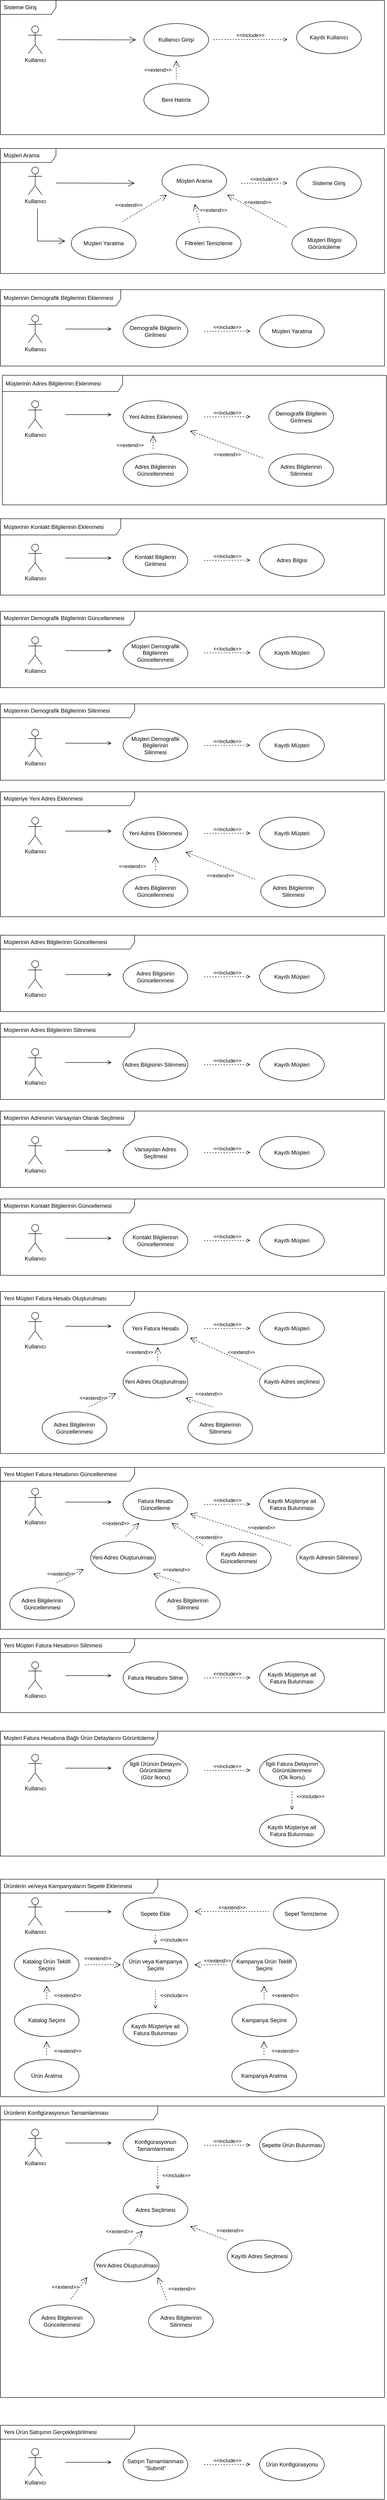 <mxfile version="20.7.4" type="github">
  <diagram id="ET5Hn8V05vsVDeW5QQIa" name="Page-1">
    <mxGraphModel dx="2868" dy="3614" grid="1" gridSize="10" guides="1" tooltips="1" connect="1" arrows="1" fold="1" page="1" pageScale="1" pageWidth="850" pageHeight="1100" math="0" shadow="0">
      <root>
        <mxCell id="0" />
        <mxCell id="1" parent="0" />
        <mxCell id="RHdUkswQdlGe0OStJKvr-196" value="Yeni Ürün Satışının Gerçekleştirilmesi" style="shape=umlFrame;whiteSpace=wrap;html=1;width=290;height=30;boundedLbl=1;verticalAlign=middle;align=left;spacingLeft=5;" parent="1" vertex="1">
          <mxGeometry x="10" y="3070" width="830" height="160" as="geometry" />
        </mxCell>
        <mxCell id="RHdUkswQdlGe0OStJKvr-136" value="Müşteri Fatura Hesabına Bağlı Ürün Detaylarını Görüntüleme" style="shape=umlFrame;whiteSpace=wrap;html=1;width=340;height=30;boundedLbl=1;verticalAlign=middle;align=left;spacingLeft=5;" parent="1" vertex="1">
          <mxGeometry x="10" y="1570" width="830" height="270" as="geometry" />
        </mxCell>
        <mxCell id="RHdUkswQdlGe0OStJKvr-27" value="Müşterinin Demografik Bilgilerinin Eklenmesi" style="shape=umlFrame;whiteSpace=wrap;html=1;width=260;height=35;boundedLbl=1;verticalAlign=middle;align=left;spacingLeft=5;" parent="1" vertex="1">
          <mxGeometry x="10" y="-1545" width="830" height="165" as="geometry" />
        </mxCell>
        <mxCell id="RHdUkswQdlGe0OStJKvr-33" value="Müşterinin Adres Bilgilerinin Eklenmesi" style="shape=umlFrame;whiteSpace=wrap;html=1;width=260;height=35;boundedLbl=1;verticalAlign=middle;align=left;spacingLeft=5;" parent="1" vertex="1">
          <mxGeometry x="14" y="-1360" width="830" height="280" as="geometry" />
        </mxCell>
        <mxCell id="RHdUkswQdlGe0OStJKvr-1" value="Sisteme Giriş" style="shape=umlFrame;whiteSpace=wrap;html=1;width=120;height=30;boundedLbl=1;verticalAlign=middle;align=left;spacingLeft=5;" parent="1" vertex="1">
          <mxGeometry x="10" y="-2170" width="830" height="290" as="geometry" />
        </mxCell>
        <mxCell id="RHdUkswQdlGe0OStJKvr-3" value="Kullanıcı" style="shape=umlActor;verticalLabelPosition=bottom;verticalAlign=top;html=1;" parent="1" vertex="1">
          <mxGeometry x="70" y="-2115" width="30" height="60" as="geometry" />
        </mxCell>
        <mxCell id="RHdUkswQdlGe0OStJKvr-6" value="&amp;lt;&amp;lt;extend&amp;gt;&amp;gt;" style="edgeStyle=none;html=1;startArrow=open;endArrow=none;startSize=12;verticalAlign=bottom;dashed=1;labelBackgroundColor=none;rounded=0;" parent="1" edge="1">
          <mxGeometry x="0.5" y="-40" width="160" relative="1" as="geometry">
            <mxPoint x="390" y="-2040" as="sourcePoint" />
            <mxPoint x="390" y="-2000" as="targetPoint" />
            <mxPoint y="-1" as="offset" />
          </mxGeometry>
        </mxCell>
        <mxCell id="RHdUkswQdlGe0OStJKvr-9" value="Müşteri Arama" style="shape=umlFrame;whiteSpace=wrap;html=1;width=120;height=30;boundedLbl=1;verticalAlign=middle;align=left;spacingLeft=5;" parent="1" vertex="1">
          <mxGeometry x="10" y="-1850" width="830" height="270" as="geometry" />
        </mxCell>
        <mxCell id="RHdUkswQdlGe0OStJKvr-10" value="Kullanıcı" style="shape=umlActor;verticalLabelPosition=bottom;verticalAlign=top;html=1;" parent="1" vertex="1">
          <mxGeometry x="70" y="-1810" width="30" height="60" as="geometry" />
        </mxCell>
        <mxCell id="RHdUkswQdlGe0OStJKvr-11" value="Müşteri Arama" style="ellipse;whiteSpace=wrap;html=1;" parent="1" vertex="1">
          <mxGeometry x="359" y="-1815" width="140" height="70" as="geometry" />
        </mxCell>
        <mxCell id="RHdUkswQdlGe0OStJKvr-12" value="Müşteri Yaratma" style="ellipse;whiteSpace=wrap;html=1;" parent="1" vertex="1">
          <mxGeometry x="163" y="-1680" width="140" height="70" as="geometry" />
        </mxCell>
        <mxCell id="RHdUkswQdlGe0OStJKvr-13" value="" style="endArrow=open;endFill=1;endSize=12;html=1;rounded=0;" parent="1" edge="1">
          <mxGeometry width="160" relative="1" as="geometry">
            <mxPoint x="130" y="-1775.5" as="sourcePoint" />
            <mxPoint x="300" y="-1775" as="targetPoint" />
          </mxGeometry>
        </mxCell>
        <mxCell id="RHdUkswQdlGe0OStJKvr-14" value="&amp;lt;&amp;lt;extend&amp;gt;&amp;gt;" style="edgeStyle=none;html=1;startArrow=open;endArrow=none;startSize=12;verticalAlign=bottom;dashed=1;labelBackgroundColor=none;rounded=0;" parent="1" edge="1">
          <mxGeometry x="0.489" y="-16" width="160" relative="1" as="geometry">
            <mxPoint x="370" y="-1750" as="sourcePoint" />
            <mxPoint x="270" y="-1690" as="targetPoint" />
            <mxPoint as="offset" />
          </mxGeometry>
        </mxCell>
        <mxCell id="RHdUkswQdlGe0OStJKvr-15" value="Sisteme Giriş" style="ellipse;whiteSpace=wrap;html=1;" parent="1" vertex="1">
          <mxGeometry x="650" y="-1810" width="140" height="70" as="geometry" />
        </mxCell>
        <mxCell id="RHdUkswQdlGe0OStJKvr-16" value="&amp;lt;&amp;lt;include&amp;gt;&amp;gt;" style="html=1;verticalAlign=bottom;labelBackgroundColor=none;endArrow=open;endFill=0;dashed=1;rounded=0;" parent="1" edge="1">
          <mxGeometry width="160" relative="1" as="geometry">
            <mxPoint x="530" y="-1775" as="sourcePoint" />
            <mxPoint x="630" y="-1775.5" as="targetPoint" />
          </mxGeometry>
        </mxCell>
        <mxCell id="RHdUkswQdlGe0OStJKvr-17" value="Müşteri Bilgisi Görüntüleme" style="ellipse;whiteSpace=wrap;html=1;" parent="1" vertex="1">
          <mxGeometry x="640" y="-1680" width="140" height="70" as="geometry" />
        </mxCell>
        <mxCell id="RHdUkswQdlGe0OStJKvr-18" value="&amp;lt;&amp;lt;extend&amp;gt;&amp;gt;" style="edgeStyle=none;html=1;startArrow=open;endArrow=none;startSize=12;verticalAlign=bottom;dashed=1;labelBackgroundColor=none;rounded=0;" parent="1" edge="1">
          <mxGeometry x="-0.053" y="9" width="160" relative="1" as="geometry">
            <mxPoint x="500" y="-1750" as="sourcePoint" />
            <mxPoint x="630" y="-1680" as="targetPoint" />
            <mxPoint as="offset" />
          </mxGeometry>
        </mxCell>
        <mxCell id="RHdUkswQdlGe0OStJKvr-19" value="Filtreleri Temizleme" style="ellipse;whiteSpace=wrap;html=1;" parent="1" vertex="1">
          <mxGeometry x="390" y="-1680" width="140" height="70" as="geometry" />
        </mxCell>
        <mxCell id="RHdUkswQdlGe0OStJKvr-20" value="&amp;lt;&amp;lt;extend&amp;gt;&amp;gt;" style="edgeStyle=none;html=1;startArrow=open;endArrow=none;startSize=12;verticalAlign=bottom;dashed=1;labelBackgroundColor=none;rounded=0;" parent="1" edge="1">
          <mxGeometry x="0.51" y="33" width="160" relative="1" as="geometry">
            <mxPoint x="430" y="-1730" as="sourcePoint" />
            <mxPoint x="440" y="-1690" as="targetPoint" />
            <mxPoint as="offset" />
          </mxGeometry>
        </mxCell>
        <mxCell id="RHdUkswQdlGe0OStJKvr-21" value="" style="endArrow=open;endFill=1;endSize=12;html=1;rounded=0;" parent="1" edge="1">
          <mxGeometry width="160" relative="1" as="geometry">
            <mxPoint x="90" y="-1720" as="sourcePoint" />
            <mxPoint x="150" y="-1650" as="targetPoint" />
            <Array as="points">
              <mxPoint x="90" y="-1650" />
            </Array>
          </mxGeometry>
        </mxCell>
        <mxCell id="RHdUkswQdlGe0OStJKvr-22" value="Kullanıcı" style="shape=umlActor;verticalLabelPosition=bottom;verticalAlign=top;html=1;" parent="1" vertex="1">
          <mxGeometry x="70" y="-1490" width="30" height="60" as="geometry" />
        </mxCell>
        <mxCell id="RHdUkswQdlGe0OStJKvr-23" value="Demografik Bilgilerin Girilmesi" style="ellipse;whiteSpace=wrap;html=1;" parent="1" vertex="1">
          <mxGeometry x="275" y="-1490" width="140" height="70" as="geometry" />
        </mxCell>
        <mxCell id="RHdUkswQdlGe0OStJKvr-24" value="Müşteri Yaratma" style="ellipse;whiteSpace=wrap;html=1;" parent="1" vertex="1">
          <mxGeometry x="570" y="-1490" width="140" height="70" as="geometry" />
        </mxCell>
        <mxCell id="RHdUkswQdlGe0OStJKvr-25" value="&amp;lt;&amp;lt;include&amp;gt;&amp;gt;" style="html=1;verticalAlign=bottom;labelBackgroundColor=none;endArrow=open;endFill=0;dashed=1;rounded=0;" parent="1" edge="1">
          <mxGeometry width="160" relative="1" as="geometry">
            <mxPoint x="450" y="-1455" as="sourcePoint" />
            <mxPoint x="550" y="-1455.5" as="targetPoint" />
          </mxGeometry>
        </mxCell>
        <mxCell id="RHdUkswQdlGe0OStJKvr-26" style="edgeStyle=orthogonalEdgeStyle;rounded=0;orthogonalLoop=1;jettySize=auto;html=1;endArrow=open;endFill=0;" parent="1" edge="1">
          <mxGeometry relative="1" as="geometry">
            <mxPoint x="150" y="-1460" as="sourcePoint" />
            <mxPoint x="250" y="-1460" as="targetPoint" />
            <Array as="points">
              <mxPoint x="190" y="-1460" />
              <mxPoint x="190" y="-1460" />
            </Array>
          </mxGeometry>
        </mxCell>
        <mxCell id="RHdUkswQdlGe0OStJKvr-28" value="Kullanıcı" style="shape=umlActor;verticalLabelPosition=bottom;verticalAlign=top;html=1;" parent="1" vertex="1">
          <mxGeometry x="70" y="-1305" width="30" height="60" as="geometry" />
        </mxCell>
        <mxCell id="RHdUkswQdlGe0OStJKvr-29" value="Yeni Adres Eklenmesi" style="ellipse;whiteSpace=wrap;html=1;" parent="1" vertex="1">
          <mxGeometry x="275" y="-1305" width="140" height="70" as="geometry" />
        </mxCell>
        <mxCell id="RHdUkswQdlGe0OStJKvr-31" value="&amp;lt;&amp;lt;include&amp;gt;&amp;gt;" style="html=1;verticalAlign=bottom;labelBackgroundColor=none;endArrow=open;endFill=0;dashed=1;rounded=0;" parent="1" edge="1">
          <mxGeometry width="160" relative="1" as="geometry">
            <mxPoint x="450" y="-1270" as="sourcePoint" />
            <mxPoint x="550" y="-1270.5" as="targetPoint" />
          </mxGeometry>
        </mxCell>
        <mxCell id="RHdUkswQdlGe0OStJKvr-32" style="edgeStyle=orthogonalEdgeStyle;rounded=0;orthogonalLoop=1;jettySize=auto;html=1;endArrow=open;endFill=0;" parent="1" edge="1">
          <mxGeometry relative="1" as="geometry">
            <mxPoint x="150" y="-1275" as="sourcePoint" />
            <mxPoint x="250" y="-1275" as="targetPoint" />
            <Array as="points">
              <mxPoint x="190" y="-1275" />
              <mxPoint x="190" y="-1275" />
            </Array>
          </mxGeometry>
        </mxCell>
        <mxCell id="RHdUkswQdlGe0OStJKvr-34" value="Demografik Bilgilerin Girilmesi" style="ellipse;whiteSpace=wrap;html=1;" parent="1" vertex="1">
          <mxGeometry x="590" y="-1305" width="140" height="70" as="geometry" />
        </mxCell>
        <mxCell id="RHdUkswQdlGe0OStJKvr-35" value="Adres Bilgilerinin Güncellenmesi" style="ellipse;whiteSpace=wrap;html=1;" parent="1" vertex="1">
          <mxGeometry x="275" y="-1190" width="140" height="70" as="geometry" />
        </mxCell>
        <mxCell id="RHdUkswQdlGe0OStJKvr-36" value="Adres Bilgilerinin Silinmesi" style="ellipse;whiteSpace=wrap;html=1;" parent="1" vertex="1">
          <mxGeometry x="590" y="-1190" width="140" height="70" as="geometry" />
        </mxCell>
        <mxCell id="RHdUkswQdlGe0OStJKvr-38" value="&amp;lt;&amp;lt;extend&amp;gt;&amp;gt;" style="edgeStyle=none;html=1;startArrow=open;endArrow=none;startSize=12;verticalAlign=bottom;dashed=1;labelBackgroundColor=none;rounded=0;" parent="1" edge="1">
          <mxGeometry x="1" y="-50" width="160" relative="1" as="geometry">
            <mxPoint x="340" y="-1230" as="sourcePoint" />
            <mxPoint x="340" y="-1200" as="targetPoint" />
            <mxPoint as="offset" />
          </mxGeometry>
        </mxCell>
        <mxCell id="RHdUkswQdlGe0OStJKvr-40" value="&amp;lt;&amp;lt;extend&amp;gt;&amp;gt;" style="edgeStyle=none;html=1;startArrow=open;endArrow=none;startSize=12;verticalAlign=bottom;dashed=1;labelBackgroundColor=none;rounded=0;" parent="1" edge="1">
          <mxGeometry x="0.123" y="-28" width="160" relative="1" as="geometry">
            <mxPoint x="420" y="-1240" as="sourcePoint" />
            <mxPoint x="580" y="-1180" as="targetPoint" />
            <mxPoint as="offset" />
          </mxGeometry>
        </mxCell>
        <mxCell id="RHdUkswQdlGe0OStJKvr-41" value="Müşterinin Kontakt Bilgilerinin Eklenmesi" style="shape=umlFrame;whiteSpace=wrap;html=1;width=260;height=35;boundedLbl=1;verticalAlign=middle;align=left;spacingLeft=5;" parent="1" vertex="1">
          <mxGeometry x="10" y="-1050" width="830" height="165" as="geometry" />
        </mxCell>
        <mxCell id="RHdUkswQdlGe0OStJKvr-42" value="Kullanıcı" style="shape=umlActor;verticalLabelPosition=bottom;verticalAlign=top;html=1;" parent="1" vertex="1">
          <mxGeometry x="70" y="-995" width="30" height="60" as="geometry" />
        </mxCell>
        <mxCell id="RHdUkswQdlGe0OStJKvr-43" value="Kontakt Bilgilerin Girilmesi" style="ellipse;whiteSpace=wrap;html=1;" parent="1" vertex="1">
          <mxGeometry x="275" y="-995" width="140" height="70" as="geometry" />
        </mxCell>
        <mxCell id="RHdUkswQdlGe0OStJKvr-44" value="Adres Bilgisi" style="ellipse;whiteSpace=wrap;html=1;" parent="1" vertex="1">
          <mxGeometry x="570" y="-995" width="140" height="70" as="geometry" />
        </mxCell>
        <mxCell id="RHdUkswQdlGe0OStJKvr-45" value="&amp;lt;&amp;lt;include&amp;gt;&amp;gt;" style="html=1;verticalAlign=bottom;labelBackgroundColor=none;endArrow=open;endFill=0;dashed=1;rounded=0;" parent="1" edge="1">
          <mxGeometry width="160" relative="1" as="geometry">
            <mxPoint x="450" y="-960" as="sourcePoint" />
            <mxPoint x="550" y="-960.5" as="targetPoint" />
          </mxGeometry>
        </mxCell>
        <mxCell id="RHdUkswQdlGe0OStJKvr-46" style="edgeStyle=orthogonalEdgeStyle;rounded=0;orthogonalLoop=1;jettySize=auto;html=1;endArrow=open;endFill=0;" parent="1" edge="1">
          <mxGeometry relative="1" as="geometry">
            <mxPoint x="150" y="-965" as="sourcePoint" />
            <mxPoint x="250" y="-965" as="targetPoint" />
            <Array as="points">
              <mxPoint x="190" y="-965" />
              <mxPoint x="190" y="-965" />
            </Array>
          </mxGeometry>
        </mxCell>
        <mxCell id="RHdUkswQdlGe0OStJKvr-47" value="Müşterinin Demografik Bilgilerinin Güncellenmesi" style="shape=umlFrame;whiteSpace=wrap;html=1;width=290;height=30;boundedLbl=1;verticalAlign=middle;align=left;spacingLeft=5;" parent="1" vertex="1">
          <mxGeometry x="10" y="-850" width="830" height="165" as="geometry" />
        </mxCell>
        <mxCell id="RHdUkswQdlGe0OStJKvr-48" value="Kullanıcı" style="shape=umlActor;verticalLabelPosition=bottom;verticalAlign=top;html=1;" parent="1" vertex="1">
          <mxGeometry x="70" y="-795" width="30" height="60" as="geometry" />
        </mxCell>
        <mxCell id="RHdUkswQdlGe0OStJKvr-49" value="Müşteri Demografik Bilgilerinin &lt;br&gt;Güncellenmesi" style="ellipse;whiteSpace=wrap;html=1;" parent="1" vertex="1">
          <mxGeometry x="275" y="-795" width="140" height="70" as="geometry" />
        </mxCell>
        <mxCell id="RHdUkswQdlGe0OStJKvr-50" value="Kayıtlı Müşteri" style="ellipse;whiteSpace=wrap;html=1;" parent="1" vertex="1">
          <mxGeometry x="570" y="-795" width="140" height="70" as="geometry" />
        </mxCell>
        <mxCell id="RHdUkswQdlGe0OStJKvr-51" value="&amp;lt;&amp;lt;include&amp;gt;&amp;gt;" style="html=1;verticalAlign=bottom;labelBackgroundColor=none;endArrow=open;endFill=0;dashed=1;rounded=0;" parent="1" edge="1">
          <mxGeometry width="160" relative="1" as="geometry">
            <mxPoint x="450" y="-760" as="sourcePoint" />
            <mxPoint x="550" y="-760.5" as="targetPoint" />
          </mxGeometry>
        </mxCell>
        <mxCell id="RHdUkswQdlGe0OStJKvr-52" style="edgeStyle=orthogonalEdgeStyle;rounded=0;orthogonalLoop=1;jettySize=auto;html=1;endArrow=open;endFill=0;" parent="1" edge="1">
          <mxGeometry relative="1" as="geometry">
            <mxPoint x="150" y="-765" as="sourcePoint" />
            <mxPoint x="250" y="-765" as="targetPoint" />
            <Array as="points">
              <mxPoint x="190" y="-765" />
              <mxPoint x="190" y="-765" />
            </Array>
          </mxGeometry>
        </mxCell>
        <mxCell id="RHdUkswQdlGe0OStJKvr-53" value="Müşterinin Demografik Bilgilerinin Silinmesi" style="shape=umlFrame;whiteSpace=wrap;html=1;width=290;height=30;boundedLbl=1;verticalAlign=middle;align=left;spacingLeft=5;" parent="1" vertex="1">
          <mxGeometry x="10" y="-650" width="830" height="165" as="geometry" />
        </mxCell>
        <mxCell id="RHdUkswQdlGe0OStJKvr-54" value="Kullanıcı" style="shape=umlActor;verticalLabelPosition=bottom;verticalAlign=top;html=1;" parent="1" vertex="1">
          <mxGeometry x="70" y="-595" width="30" height="60" as="geometry" />
        </mxCell>
        <mxCell id="RHdUkswQdlGe0OStJKvr-55" value="Müşteri Demografik Bilgilerinin &lt;br&gt;Silinmesi" style="ellipse;whiteSpace=wrap;html=1;" parent="1" vertex="1">
          <mxGeometry x="275" y="-595" width="140" height="70" as="geometry" />
        </mxCell>
        <mxCell id="RHdUkswQdlGe0OStJKvr-56" value="Kayıtlı Müşteri" style="ellipse;whiteSpace=wrap;html=1;" parent="1" vertex="1">
          <mxGeometry x="570" y="-595" width="140" height="70" as="geometry" />
        </mxCell>
        <mxCell id="RHdUkswQdlGe0OStJKvr-57" value="&amp;lt;&amp;lt;include&amp;gt;&amp;gt;" style="html=1;verticalAlign=bottom;labelBackgroundColor=none;endArrow=open;endFill=0;dashed=1;rounded=0;" parent="1" edge="1">
          <mxGeometry width="160" relative="1" as="geometry">
            <mxPoint x="450" y="-560" as="sourcePoint" />
            <mxPoint x="550" y="-560.5" as="targetPoint" />
          </mxGeometry>
        </mxCell>
        <mxCell id="RHdUkswQdlGe0OStJKvr-58" style="edgeStyle=orthogonalEdgeStyle;rounded=0;orthogonalLoop=1;jettySize=auto;html=1;endArrow=open;endFill=0;" parent="1" edge="1">
          <mxGeometry relative="1" as="geometry">
            <mxPoint x="150" y="-565" as="sourcePoint" />
            <mxPoint x="250" y="-565" as="targetPoint" />
            <Array as="points">
              <mxPoint x="190" y="-565" />
              <mxPoint x="190" y="-565" />
            </Array>
          </mxGeometry>
        </mxCell>
        <mxCell id="RHdUkswQdlGe0OStJKvr-59" value="Müşteriye Yeni Adres Eklenmesi" style="shape=umlFrame;whiteSpace=wrap;html=1;width=290;height=30;boundedLbl=1;verticalAlign=middle;align=left;spacingLeft=5;" parent="1" vertex="1">
          <mxGeometry x="10" y="-460" width="830" height="270" as="geometry" />
        </mxCell>
        <mxCell id="RHdUkswQdlGe0OStJKvr-60" value="Kullanıcı" style="shape=umlActor;verticalLabelPosition=bottom;verticalAlign=top;html=1;" parent="1" vertex="1">
          <mxGeometry x="70" y="-405" width="30" height="60" as="geometry" />
        </mxCell>
        <mxCell id="RHdUkswQdlGe0OStJKvr-61" value="Yeni Adres Eklenmesi" style="ellipse;whiteSpace=wrap;html=1;" parent="1" vertex="1">
          <mxGeometry x="275" y="-405" width="140" height="70" as="geometry" />
        </mxCell>
        <mxCell id="RHdUkswQdlGe0OStJKvr-62" value="Kayıtlı Müşteri" style="ellipse;whiteSpace=wrap;html=1;" parent="1" vertex="1">
          <mxGeometry x="570" y="-405" width="140" height="70" as="geometry" />
        </mxCell>
        <mxCell id="RHdUkswQdlGe0OStJKvr-63" value="&amp;lt;&amp;lt;include&amp;gt;&amp;gt;" style="html=1;verticalAlign=bottom;labelBackgroundColor=none;endArrow=open;endFill=0;dashed=1;rounded=0;" parent="1" edge="1">
          <mxGeometry width="160" relative="1" as="geometry">
            <mxPoint x="450" y="-370" as="sourcePoint" />
            <mxPoint x="550" y="-370.5" as="targetPoint" />
          </mxGeometry>
        </mxCell>
        <mxCell id="RHdUkswQdlGe0OStJKvr-64" style="edgeStyle=orthogonalEdgeStyle;rounded=0;orthogonalLoop=1;jettySize=auto;html=1;endArrow=open;endFill=0;" parent="1" edge="1">
          <mxGeometry relative="1" as="geometry">
            <mxPoint x="150" y="-375" as="sourcePoint" />
            <mxPoint x="250" y="-375" as="targetPoint" />
            <Array as="points">
              <mxPoint x="190" y="-375" />
              <mxPoint x="190" y="-375" />
            </Array>
          </mxGeometry>
        </mxCell>
        <mxCell id="RHdUkswQdlGe0OStJKvr-71" value="Müşterinin Adres Bilgilerinin Güncellemesi" style="shape=umlFrame;whiteSpace=wrap;html=1;width=290;height=30;boundedLbl=1;verticalAlign=middle;align=left;spacingLeft=5;" parent="1" vertex="1">
          <mxGeometry x="10" y="-150" width="830" height="165" as="geometry" />
        </mxCell>
        <mxCell id="RHdUkswQdlGe0OStJKvr-72" value="Kullanıcı" style="shape=umlActor;verticalLabelPosition=bottom;verticalAlign=top;html=1;" parent="1" vertex="1">
          <mxGeometry x="70" y="-95" width="30" height="60" as="geometry" />
        </mxCell>
        <mxCell id="RHdUkswQdlGe0OStJKvr-73" value="Adres Bilgisinin Güncellenmesi" style="ellipse;whiteSpace=wrap;html=1;" parent="1" vertex="1">
          <mxGeometry x="275" y="-95" width="140" height="70" as="geometry" />
        </mxCell>
        <mxCell id="RHdUkswQdlGe0OStJKvr-74" value="Kayıtlı Müşteri" style="ellipse;whiteSpace=wrap;html=1;" parent="1" vertex="1">
          <mxGeometry x="570" y="-95" width="140" height="70" as="geometry" />
        </mxCell>
        <mxCell id="RHdUkswQdlGe0OStJKvr-75" value="&amp;lt;&amp;lt;include&amp;gt;&amp;gt;" style="html=1;verticalAlign=bottom;labelBackgroundColor=none;endArrow=open;endFill=0;dashed=1;rounded=0;" parent="1" edge="1">
          <mxGeometry width="160" relative="1" as="geometry">
            <mxPoint x="450" y="-60" as="sourcePoint" />
            <mxPoint x="550" y="-60.5" as="targetPoint" />
          </mxGeometry>
        </mxCell>
        <mxCell id="RHdUkswQdlGe0OStJKvr-76" style="edgeStyle=orthogonalEdgeStyle;rounded=0;orthogonalLoop=1;jettySize=auto;html=1;endArrow=open;endFill=0;" parent="1" edge="1">
          <mxGeometry relative="1" as="geometry">
            <mxPoint x="150" y="-65" as="sourcePoint" />
            <mxPoint x="250" y="-65" as="targetPoint" />
            <Array as="points">
              <mxPoint x="190" y="-65" />
              <mxPoint x="190" y="-65" />
            </Array>
          </mxGeometry>
        </mxCell>
        <mxCell id="RHdUkswQdlGe0OStJKvr-77" value="Müşterinin Adres Bilgilerinin Silinmesi" style="shape=umlFrame;whiteSpace=wrap;html=1;width=290;height=30;boundedLbl=1;verticalAlign=middle;align=left;spacingLeft=5;" parent="1" vertex="1">
          <mxGeometry x="10" y="40" width="830" height="165" as="geometry" />
        </mxCell>
        <mxCell id="RHdUkswQdlGe0OStJKvr-78" value="Kullanıcı" style="shape=umlActor;verticalLabelPosition=bottom;verticalAlign=top;html=1;" parent="1" vertex="1">
          <mxGeometry x="70" y="95" width="30" height="60" as="geometry" />
        </mxCell>
        <mxCell id="RHdUkswQdlGe0OStJKvr-79" value="Adres Bilgisinin Silinmesi" style="ellipse;whiteSpace=wrap;html=1;" parent="1" vertex="1">
          <mxGeometry x="275" y="95" width="140" height="70" as="geometry" />
        </mxCell>
        <mxCell id="RHdUkswQdlGe0OStJKvr-80" value="Kayıtlı Müşteri" style="ellipse;whiteSpace=wrap;html=1;" parent="1" vertex="1">
          <mxGeometry x="570" y="95" width="140" height="70" as="geometry" />
        </mxCell>
        <mxCell id="RHdUkswQdlGe0OStJKvr-81" value="&amp;lt;&amp;lt;include&amp;gt;&amp;gt;" style="html=1;verticalAlign=bottom;labelBackgroundColor=none;endArrow=open;endFill=0;dashed=1;rounded=0;" parent="1" edge="1">
          <mxGeometry width="160" relative="1" as="geometry">
            <mxPoint x="450" y="130" as="sourcePoint" />
            <mxPoint x="550" y="129.5" as="targetPoint" />
          </mxGeometry>
        </mxCell>
        <mxCell id="RHdUkswQdlGe0OStJKvr-82" style="edgeStyle=orthogonalEdgeStyle;rounded=0;orthogonalLoop=1;jettySize=auto;html=1;endArrow=open;endFill=0;" parent="1" edge="1">
          <mxGeometry relative="1" as="geometry">
            <mxPoint x="150" y="125" as="sourcePoint" />
            <mxPoint x="250" y="125" as="targetPoint" />
            <Array as="points">
              <mxPoint x="190" y="125" />
              <mxPoint x="190" y="125" />
            </Array>
          </mxGeometry>
        </mxCell>
        <mxCell id="RHdUkswQdlGe0OStJKvr-83" value="Müşterinin Adresinin Varsayılan Olarak Seçilmesi" style="shape=umlFrame;whiteSpace=wrap;html=1;width=290;height=30;boundedLbl=1;verticalAlign=middle;align=left;spacingLeft=5;" parent="1" vertex="1">
          <mxGeometry x="10" y="230" width="830" height="165" as="geometry" />
        </mxCell>
        <mxCell id="RHdUkswQdlGe0OStJKvr-84" value="Kullanıcı" style="shape=umlActor;verticalLabelPosition=bottom;verticalAlign=top;html=1;" parent="1" vertex="1">
          <mxGeometry x="70" y="285" width="30" height="60" as="geometry" />
        </mxCell>
        <mxCell id="RHdUkswQdlGe0OStJKvr-85" value="Varsayılan Adres Seçilmesi" style="ellipse;whiteSpace=wrap;html=1;" parent="1" vertex="1">
          <mxGeometry x="275" y="285" width="140" height="70" as="geometry" />
        </mxCell>
        <mxCell id="RHdUkswQdlGe0OStJKvr-86" value="Kayıtlı Müşteri" style="ellipse;whiteSpace=wrap;html=1;" parent="1" vertex="1">
          <mxGeometry x="570" y="285" width="140" height="70" as="geometry" />
        </mxCell>
        <mxCell id="RHdUkswQdlGe0OStJKvr-87" value="&amp;lt;&amp;lt;include&amp;gt;&amp;gt;" style="html=1;verticalAlign=bottom;labelBackgroundColor=none;endArrow=open;endFill=0;dashed=1;rounded=0;" parent="1" edge="1">
          <mxGeometry width="160" relative="1" as="geometry">
            <mxPoint x="450" y="320" as="sourcePoint" />
            <mxPoint x="550" y="319.5" as="targetPoint" />
          </mxGeometry>
        </mxCell>
        <mxCell id="RHdUkswQdlGe0OStJKvr-88" style="edgeStyle=orthogonalEdgeStyle;rounded=0;orthogonalLoop=1;jettySize=auto;html=1;endArrow=open;endFill=0;" parent="1" edge="1">
          <mxGeometry relative="1" as="geometry">
            <mxPoint x="150" y="315" as="sourcePoint" />
            <mxPoint x="250" y="315" as="targetPoint" />
            <Array as="points">
              <mxPoint x="190" y="315" />
              <mxPoint x="190" y="315" />
            </Array>
          </mxGeometry>
        </mxCell>
        <mxCell id="RHdUkswQdlGe0OStJKvr-89" value="Müşterinin Kontakt Bilgilerinin Güncellemesi" style="shape=umlFrame;whiteSpace=wrap;html=1;width=290;height=30;boundedLbl=1;verticalAlign=middle;align=left;spacingLeft=5;" parent="1" vertex="1">
          <mxGeometry x="10" y="420" width="830" height="165" as="geometry" />
        </mxCell>
        <mxCell id="RHdUkswQdlGe0OStJKvr-90" value="Kullanıcı" style="shape=umlActor;verticalLabelPosition=bottom;verticalAlign=top;html=1;" parent="1" vertex="1">
          <mxGeometry x="70" y="475" width="30" height="60" as="geometry" />
        </mxCell>
        <mxCell id="RHdUkswQdlGe0OStJKvr-91" value="Kontakt Bilgilerinin Güncellenmesi" style="ellipse;whiteSpace=wrap;html=1;" parent="1" vertex="1">
          <mxGeometry x="275" y="475" width="140" height="70" as="geometry" />
        </mxCell>
        <mxCell id="RHdUkswQdlGe0OStJKvr-92" value="Kayıtlı Müşteri" style="ellipse;whiteSpace=wrap;html=1;" parent="1" vertex="1">
          <mxGeometry x="570" y="475" width="140" height="70" as="geometry" />
        </mxCell>
        <mxCell id="RHdUkswQdlGe0OStJKvr-93" value="&amp;lt;&amp;lt;include&amp;gt;&amp;gt;" style="html=1;verticalAlign=bottom;labelBackgroundColor=none;endArrow=open;endFill=0;dashed=1;rounded=0;" parent="1" edge="1">
          <mxGeometry width="160" relative="1" as="geometry">
            <mxPoint x="450" y="510" as="sourcePoint" />
            <mxPoint x="550" y="509.5" as="targetPoint" />
          </mxGeometry>
        </mxCell>
        <mxCell id="RHdUkswQdlGe0OStJKvr-94" style="edgeStyle=orthogonalEdgeStyle;rounded=0;orthogonalLoop=1;jettySize=auto;html=1;endArrow=open;endFill=0;" parent="1" edge="1">
          <mxGeometry relative="1" as="geometry">
            <mxPoint x="150" y="505" as="sourcePoint" />
            <mxPoint x="250" y="505" as="targetPoint" />
            <Array as="points">
              <mxPoint x="190" y="505" />
              <mxPoint x="190" y="505" />
            </Array>
          </mxGeometry>
        </mxCell>
        <mxCell id="RHdUkswQdlGe0OStJKvr-95" value="Yeni Müşteri Fatura Hesabı Oluşturulması" style="shape=umlFrame;whiteSpace=wrap;html=1;width=290;height=30;boundedLbl=1;verticalAlign=middle;align=left;spacingLeft=5;" parent="1" vertex="1">
          <mxGeometry x="10" y="620" width="830" height="350" as="geometry" />
        </mxCell>
        <mxCell id="RHdUkswQdlGe0OStJKvr-96" value="Kullanıcı" style="shape=umlActor;verticalLabelPosition=bottom;verticalAlign=top;html=1;" parent="1" vertex="1">
          <mxGeometry x="70" y="665" width="30" height="60" as="geometry" />
        </mxCell>
        <mxCell id="RHdUkswQdlGe0OStJKvr-97" value="Yeni Fatura Hesabı" style="ellipse;whiteSpace=wrap;html=1;" parent="1" vertex="1">
          <mxGeometry x="275" y="665" width="140" height="70" as="geometry" />
        </mxCell>
        <mxCell id="RHdUkswQdlGe0OStJKvr-98" value="Kayıtlı Müşteri" style="ellipse;whiteSpace=wrap;html=1;" parent="1" vertex="1">
          <mxGeometry x="570" y="665" width="140" height="70" as="geometry" />
        </mxCell>
        <mxCell id="RHdUkswQdlGe0OStJKvr-99" value="&amp;lt;&amp;lt;include&amp;gt;&amp;gt;" style="html=1;verticalAlign=bottom;labelBackgroundColor=none;endArrow=open;endFill=0;dashed=1;rounded=0;" parent="1" edge="1">
          <mxGeometry width="160" relative="1" as="geometry">
            <mxPoint x="450" y="700" as="sourcePoint" />
            <mxPoint x="550" y="699.5" as="targetPoint" />
          </mxGeometry>
        </mxCell>
        <mxCell id="RHdUkswQdlGe0OStJKvr-100" style="edgeStyle=orthogonalEdgeStyle;rounded=0;orthogonalLoop=1;jettySize=auto;html=1;endArrow=open;endFill=0;" parent="1" edge="1">
          <mxGeometry relative="1" as="geometry">
            <mxPoint x="150" y="695" as="sourcePoint" />
            <mxPoint x="250" y="695" as="targetPoint" />
            <Array as="points">
              <mxPoint x="190" y="695" />
              <mxPoint x="190" y="695" />
            </Array>
          </mxGeometry>
        </mxCell>
        <mxCell id="RHdUkswQdlGe0OStJKvr-101" value="Yeni Adres Oluşturulması" style="ellipse;whiteSpace=wrap;html=1;" parent="1" vertex="1">
          <mxGeometry x="275" y="780" width="140" height="70" as="geometry" />
        </mxCell>
        <mxCell id="RHdUkswQdlGe0OStJKvr-102" value="Kayıtlı Adres seçilmesi" style="ellipse;whiteSpace=wrap;html=1;" parent="1" vertex="1">
          <mxGeometry x="570" y="780" width="140" height="70" as="geometry" />
        </mxCell>
        <mxCell id="RHdUkswQdlGe0OStJKvr-103" value="Adres Bilgilerinin Güncellenmesi" style="ellipse;whiteSpace=wrap;html=1;" parent="1" vertex="1">
          <mxGeometry x="100" y="880" width="140" height="70" as="geometry" />
        </mxCell>
        <mxCell id="RHdUkswQdlGe0OStJKvr-104" value="Adres Bilgilerinin Silinmesi" style="ellipse;whiteSpace=wrap;html=1;" parent="1" vertex="1">
          <mxGeometry x="415" y="880" width="140" height="70" as="geometry" />
        </mxCell>
        <mxCell id="RHdUkswQdlGe0OStJKvr-105" value="&amp;lt;&amp;lt;extend&amp;gt;&amp;gt;" style="edgeStyle=none;html=1;startArrow=open;endArrow=none;startSize=12;verticalAlign=bottom;dashed=1;labelBackgroundColor=none;rounded=0;" parent="1" edge="1">
          <mxGeometry x="0.372" y="9" width="160" relative="1" as="geometry">
            <mxPoint x="420" y="720" as="sourcePoint" />
            <mxPoint x="575" y="790" as="targetPoint" />
            <mxPoint as="offset" />
          </mxGeometry>
        </mxCell>
        <mxCell id="RHdUkswQdlGe0OStJKvr-106" value="&amp;lt;&amp;lt;extend&amp;gt;&amp;gt;" style="edgeStyle=none;html=1;startArrow=open;endArrow=none;startSize=12;verticalAlign=bottom;dashed=1;labelBackgroundColor=none;rounded=0;" parent="1" edge="1">
          <mxGeometry x="0.5" y="16" width="160" relative="1" as="geometry">
            <mxPoint x="410" y="850" as="sourcePoint" />
            <mxPoint x="470" y="870" as="targetPoint" />
            <mxPoint as="offset" />
          </mxGeometry>
        </mxCell>
        <mxCell id="RHdUkswQdlGe0OStJKvr-107" value="&amp;lt;&amp;lt;extend&amp;gt;&amp;gt;" style="edgeStyle=none;html=1;startArrow=open;endArrow=none;startSize=12;verticalAlign=bottom;dashed=1;labelBackgroundColor=none;rounded=0;" parent="1" edge="1">
          <mxGeometry x="0.6" y="-4" width="160" relative="1" as="geometry">
            <mxPoint x="260" y="840" as="sourcePoint" />
            <mxPoint x="200" y="870" as="targetPoint" />
            <mxPoint y="-1" as="offset" />
          </mxGeometry>
        </mxCell>
        <mxCell id="RHdUkswQdlGe0OStJKvr-108" value="&amp;lt;&amp;lt;extend&amp;gt;&amp;gt;" style="edgeStyle=none;html=1;startArrow=open;endArrow=none;startSize=12;verticalAlign=bottom;dashed=1;labelBackgroundColor=none;rounded=0;" parent="1" edge="1">
          <mxGeometry x="0.333" y="-40" width="160" relative="1" as="geometry">
            <mxPoint x="350" y="740" as="sourcePoint" />
            <mxPoint x="350" y="770" as="targetPoint" />
            <mxPoint as="offset" />
          </mxGeometry>
        </mxCell>
        <mxCell id="RHdUkswQdlGe0OStJKvr-109" value="Yeni Müşteri Fatura Hesabının Güncellenmesi" style="shape=umlFrame;whiteSpace=wrap;html=1;width=290;height=30;boundedLbl=1;verticalAlign=middle;align=left;spacingLeft=5;" parent="1" vertex="1">
          <mxGeometry x="10" y="1000" width="830" height="350" as="geometry" />
        </mxCell>
        <mxCell id="RHdUkswQdlGe0OStJKvr-110" value="Kullanıcı" style="shape=umlActor;verticalLabelPosition=bottom;verticalAlign=top;html=1;" parent="1" vertex="1">
          <mxGeometry x="70" y="1045" width="30" height="60" as="geometry" />
        </mxCell>
        <mxCell id="RHdUkswQdlGe0OStJKvr-111" value="Fatura Hesabı Güncelleme" style="ellipse;whiteSpace=wrap;html=1;" parent="1" vertex="1">
          <mxGeometry x="275" y="1045" width="140" height="70" as="geometry" />
        </mxCell>
        <mxCell id="RHdUkswQdlGe0OStJKvr-112" value="Kayıtlı Müşteriye ait Fatura Bulunması" style="ellipse;whiteSpace=wrap;html=1;" parent="1" vertex="1">
          <mxGeometry x="570" y="1045" width="140" height="70" as="geometry" />
        </mxCell>
        <mxCell id="RHdUkswQdlGe0OStJKvr-113" value="&amp;lt;&amp;lt;include&amp;gt;&amp;gt;" style="html=1;verticalAlign=bottom;labelBackgroundColor=none;endArrow=open;endFill=0;dashed=1;rounded=0;" parent="1" edge="1">
          <mxGeometry width="160" relative="1" as="geometry">
            <mxPoint x="450" y="1080" as="sourcePoint" />
            <mxPoint x="550" y="1079.5" as="targetPoint" />
          </mxGeometry>
        </mxCell>
        <mxCell id="RHdUkswQdlGe0OStJKvr-114" style="edgeStyle=orthogonalEdgeStyle;rounded=0;orthogonalLoop=1;jettySize=auto;html=1;endArrow=open;endFill=0;" parent="1" edge="1">
          <mxGeometry relative="1" as="geometry">
            <mxPoint x="150" y="1075" as="sourcePoint" />
            <mxPoint x="250" y="1075" as="targetPoint" />
            <Array as="points">
              <mxPoint x="190" y="1075" />
              <mxPoint x="190" y="1075" />
            </Array>
          </mxGeometry>
        </mxCell>
        <mxCell id="RHdUkswQdlGe0OStJKvr-115" value="Yeni Adres Oluşturulması" style="ellipse;whiteSpace=wrap;html=1;" parent="1" vertex="1">
          <mxGeometry x="205" y="1160" width="140" height="70" as="geometry" />
        </mxCell>
        <mxCell id="RHdUkswQdlGe0OStJKvr-116" value="Kayıtlı Adresin Silinmesi" style="ellipse;whiteSpace=wrap;html=1;" parent="1" vertex="1">
          <mxGeometry x="650" y="1160" width="140" height="70" as="geometry" />
        </mxCell>
        <mxCell id="RHdUkswQdlGe0OStJKvr-117" value="Adres Bilgilerinin Güncellenmesi" style="ellipse;whiteSpace=wrap;html=1;" parent="1" vertex="1">
          <mxGeometry x="30" y="1260" width="140" height="70" as="geometry" />
        </mxCell>
        <mxCell id="RHdUkswQdlGe0OStJKvr-118" value="Adres Bilgilerinin Silinmesi" style="ellipse;whiteSpace=wrap;html=1;" parent="1" vertex="1">
          <mxGeometry x="345" y="1260" width="140" height="70" as="geometry" />
        </mxCell>
        <mxCell id="RHdUkswQdlGe0OStJKvr-119" value="&amp;lt;&amp;lt;extend&amp;gt;&amp;gt;" style="edgeStyle=none;html=1;startArrow=open;endArrow=none;startSize=12;verticalAlign=bottom;dashed=1;labelBackgroundColor=none;rounded=0;" parent="1" edge="1">
          <mxGeometry x="0.372" y="9" width="160" relative="1" as="geometry">
            <mxPoint x="420" y="1100" as="sourcePoint" />
            <mxPoint x="640" y="1170" as="targetPoint" />
            <mxPoint as="offset" />
          </mxGeometry>
        </mxCell>
        <mxCell id="RHdUkswQdlGe0OStJKvr-120" value="&amp;lt;&amp;lt;extend&amp;gt;&amp;gt;" style="edgeStyle=none;html=1;startArrow=open;endArrow=none;startSize=12;verticalAlign=bottom;dashed=1;labelBackgroundColor=none;rounded=0;" parent="1" edge="1">
          <mxGeometry x="0.5" y="16" width="160" relative="1" as="geometry">
            <mxPoint x="340" y="1230" as="sourcePoint" />
            <mxPoint x="400" y="1250" as="targetPoint" />
            <mxPoint as="offset" />
          </mxGeometry>
        </mxCell>
        <mxCell id="RHdUkswQdlGe0OStJKvr-121" value="&amp;lt;&amp;lt;extend&amp;gt;&amp;gt;" style="edgeStyle=none;html=1;startArrow=open;endArrow=none;startSize=12;verticalAlign=bottom;dashed=1;labelBackgroundColor=none;rounded=0;" parent="1" edge="1">
          <mxGeometry x="0.6" y="-4" width="160" relative="1" as="geometry">
            <mxPoint x="190" y="1220" as="sourcePoint" />
            <mxPoint x="130" y="1250" as="targetPoint" />
            <mxPoint y="-1" as="offset" />
          </mxGeometry>
        </mxCell>
        <mxCell id="RHdUkswQdlGe0OStJKvr-122" value="&amp;lt;&amp;lt;extend&amp;gt;&amp;gt;" style="edgeStyle=none;html=1;startArrow=open;endArrow=none;startSize=12;verticalAlign=bottom;dashed=1;labelBackgroundColor=none;rounded=0;" parent="1" edge="1">
          <mxGeometry x="1" y="-28" width="160" relative="1" as="geometry">
            <mxPoint x="310" y="1120" as="sourcePoint" />
            <mxPoint x="280" y="1150" as="targetPoint" />
            <mxPoint x="-1" as="offset" />
          </mxGeometry>
        </mxCell>
        <mxCell id="RHdUkswQdlGe0OStJKvr-123" value="Kayıtlı Adresin Güncellenmesi" style="ellipse;whiteSpace=wrap;html=1;" parent="1" vertex="1">
          <mxGeometry x="455" y="1160" width="140" height="70" as="geometry" />
        </mxCell>
        <mxCell id="RHdUkswQdlGe0OStJKvr-124" value="&amp;lt;&amp;lt;extend&amp;gt;&amp;gt;" style="edgeStyle=none;html=1;startArrow=open;endArrow=none;startSize=12;verticalAlign=bottom;dashed=1;labelBackgroundColor=none;rounded=0;" parent="1" edge="1">
          <mxGeometry x="1" y="14" width="160" relative="1" as="geometry">
            <mxPoint x="380" y="1120" as="sourcePoint" />
            <mxPoint x="450" y="1170" as="targetPoint" />
            <mxPoint x="2" y="1" as="offset" />
          </mxGeometry>
        </mxCell>
        <mxCell id="RHdUkswQdlGe0OStJKvr-125" value="Kullanıcı" style="shape=umlActor;verticalLabelPosition=bottom;verticalAlign=top;html=1;" parent="1" vertex="1">
          <mxGeometry x="70" y="1420" width="30" height="60" as="geometry" />
        </mxCell>
        <mxCell id="RHdUkswQdlGe0OStJKvr-126" value="Fatura Hesabını Silme" style="ellipse;whiteSpace=wrap;html=1;" parent="1" vertex="1">
          <mxGeometry x="275" y="1420" width="140" height="70" as="geometry" />
        </mxCell>
        <mxCell id="RHdUkswQdlGe0OStJKvr-127" value="Kayıtlı Müşteriye ait Fatura Bulunması" style="ellipse;whiteSpace=wrap;html=1;" parent="1" vertex="1">
          <mxGeometry x="570" y="1420" width="140" height="70" as="geometry" />
        </mxCell>
        <mxCell id="RHdUkswQdlGe0OStJKvr-128" value="&amp;lt;&amp;lt;include&amp;gt;&amp;gt;" style="html=1;verticalAlign=bottom;labelBackgroundColor=none;endArrow=open;endFill=0;dashed=1;rounded=0;" parent="1" edge="1">
          <mxGeometry width="160" relative="1" as="geometry">
            <mxPoint x="450" y="1455" as="sourcePoint" />
            <mxPoint x="550" y="1454.5" as="targetPoint" />
          </mxGeometry>
        </mxCell>
        <mxCell id="RHdUkswQdlGe0OStJKvr-129" style="edgeStyle=orthogonalEdgeStyle;rounded=0;orthogonalLoop=1;jettySize=auto;html=1;endArrow=open;endFill=0;" parent="1" edge="1">
          <mxGeometry relative="1" as="geometry">
            <mxPoint x="150" y="1450" as="sourcePoint" />
            <mxPoint x="250" y="1450" as="targetPoint" />
            <Array as="points">
              <mxPoint x="190" y="1450" />
              <mxPoint x="190" y="1450" />
            </Array>
          </mxGeometry>
        </mxCell>
        <mxCell id="RHdUkswQdlGe0OStJKvr-130" value="Yeni Müşteri Fatura Hesabının Silinmesi" style="shape=umlFrame;whiteSpace=wrap;html=1;width=290;height=30;boundedLbl=1;verticalAlign=middle;align=left;spacingLeft=5;" parent="1" vertex="1">
          <mxGeometry x="10" y="1370" width="830" height="160" as="geometry" />
        </mxCell>
        <mxCell id="RHdUkswQdlGe0OStJKvr-131" value="Kullanıcı" style="shape=umlActor;verticalLabelPosition=bottom;verticalAlign=top;html=1;" parent="1" vertex="1">
          <mxGeometry x="70" y="1620" width="30" height="60" as="geometry" />
        </mxCell>
        <mxCell id="RHdUkswQdlGe0OStJKvr-132" value="İlgili Ürünün Detayını Görüntüleme&lt;br&gt;(Göz İkonu)" style="ellipse;whiteSpace=wrap;html=1;" parent="1" vertex="1">
          <mxGeometry x="275" y="1620" width="140" height="70" as="geometry" />
        </mxCell>
        <mxCell id="RHdUkswQdlGe0OStJKvr-133" value="Kayıtlı Müşteriye ait Fatura Bulunması" style="ellipse;whiteSpace=wrap;html=1;" parent="1" vertex="1">
          <mxGeometry x="570" y="1750" width="140" height="70" as="geometry" />
        </mxCell>
        <mxCell id="RHdUkswQdlGe0OStJKvr-134" value="&amp;lt;&amp;lt;include&amp;gt;&amp;gt;" style="html=1;verticalAlign=bottom;labelBackgroundColor=none;endArrow=open;endFill=0;dashed=1;rounded=0;" parent="1" edge="1">
          <mxGeometry y="40" width="160" relative="1" as="geometry">
            <mxPoint x="640" y="1700" as="sourcePoint" />
            <mxPoint x="640" y="1740" as="targetPoint" />
            <mxPoint as="offset" />
          </mxGeometry>
        </mxCell>
        <mxCell id="RHdUkswQdlGe0OStJKvr-135" style="edgeStyle=orthogonalEdgeStyle;rounded=0;orthogonalLoop=1;jettySize=auto;html=1;endArrow=open;endFill=0;" parent="1" edge="1">
          <mxGeometry relative="1" as="geometry">
            <mxPoint x="150" y="1650" as="sourcePoint" />
            <mxPoint x="250" y="1650" as="targetPoint" />
            <Array as="points">
              <mxPoint x="190" y="1650" />
              <mxPoint x="190" y="1650" />
            </Array>
          </mxGeometry>
        </mxCell>
        <mxCell id="RHdUkswQdlGe0OStJKvr-137" value="İlgili Fatura Detayının Görüntülenmesi&lt;br&gt;(Ok İkonu)" style="ellipse;whiteSpace=wrap;html=1;" parent="1" vertex="1">
          <mxGeometry x="570" y="1620" width="140" height="70" as="geometry" />
        </mxCell>
        <mxCell id="RHdUkswQdlGe0OStJKvr-138" value="&amp;lt;&amp;lt;include&amp;gt;&amp;gt;" style="html=1;verticalAlign=bottom;labelBackgroundColor=none;endArrow=open;endFill=0;dashed=1;rounded=0;" parent="1" edge="1">
          <mxGeometry width="160" relative="1" as="geometry">
            <mxPoint x="450" y="1655" as="sourcePoint" />
            <mxPoint x="550" y="1654.5" as="targetPoint" />
          </mxGeometry>
        </mxCell>
        <mxCell id="RHdUkswQdlGe0OStJKvr-139" value="Ürünlerin ve/veya Kampanyaların Sepete Eklenmesi" style="shape=umlFrame;whiteSpace=wrap;html=1;width=340;height=30;boundedLbl=1;verticalAlign=middle;align=left;spacingLeft=5;" parent="1" vertex="1">
          <mxGeometry x="10" y="1890" width="830" height="470" as="geometry" />
        </mxCell>
        <mxCell id="RHdUkswQdlGe0OStJKvr-140" value="Kullanıcı" style="shape=umlActor;verticalLabelPosition=bottom;verticalAlign=top;html=1;" parent="1" vertex="1">
          <mxGeometry x="70" y="1930" width="30" height="60" as="geometry" />
        </mxCell>
        <mxCell id="RHdUkswQdlGe0OStJKvr-141" value="Sepete Ekle" style="ellipse;whiteSpace=wrap;html=1;" parent="1" vertex="1">
          <mxGeometry x="275" y="1930" width="140" height="70" as="geometry" />
        </mxCell>
        <mxCell id="RHdUkswQdlGe0OStJKvr-144" style="edgeStyle=orthogonalEdgeStyle;rounded=0;orthogonalLoop=1;jettySize=auto;html=1;endArrow=open;endFill=0;" parent="1" edge="1">
          <mxGeometry relative="1" as="geometry">
            <mxPoint x="150" y="1960" as="sourcePoint" />
            <mxPoint x="250" y="1960" as="targetPoint" />
            <Array as="points">
              <mxPoint x="190" y="1960" />
              <mxPoint x="190" y="1960" />
            </Array>
          </mxGeometry>
        </mxCell>
        <mxCell id="RHdUkswQdlGe0OStJKvr-145" value="Ürün veya Kampanya Seçimi" style="ellipse;whiteSpace=wrap;html=1;" parent="1" vertex="1">
          <mxGeometry x="275" y="2040" width="140" height="70" as="geometry" />
        </mxCell>
        <mxCell id="RHdUkswQdlGe0OStJKvr-146" value="&amp;lt;&amp;lt;include&amp;gt;&amp;gt;" style="html=1;verticalAlign=bottom;labelBackgroundColor=none;endArrow=open;endFill=0;dashed=1;rounded=0;" parent="1" edge="1">
          <mxGeometry x="1" y="40" width="160" relative="1" as="geometry">
            <mxPoint x="345" y="2010" as="sourcePoint" />
            <mxPoint x="345" y="2030" as="targetPoint" />
            <mxPoint as="offset" />
          </mxGeometry>
        </mxCell>
        <mxCell id="RHdUkswQdlGe0OStJKvr-147" value="Kayıtlı Müşteriye ait Fatura Bulunması" style="ellipse;whiteSpace=wrap;html=1;" parent="1" vertex="1">
          <mxGeometry x="275" y="2180" width="140" height="70" as="geometry" />
        </mxCell>
        <mxCell id="RHdUkswQdlGe0OStJKvr-148" value="&amp;lt;&amp;lt;include&amp;gt;&amp;gt;" style="html=1;verticalAlign=bottom;labelBackgroundColor=none;endArrow=open;endFill=0;dashed=1;rounded=0;" parent="1" edge="1">
          <mxGeometry y="40" width="160" relative="1" as="geometry">
            <mxPoint x="345" y="2130" as="sourcePoint" />
            <mxPoint x="345" y="2170" as="targetPoint" />
            <mxPoint as="offset" />
          </mxGeometry>
        </mxCell>
        <mxCell id="RHdUkswQdlGe0OStJKvr-149" value="Katalog Ürün Teklifi Seçimi" style="ellipse;whiteSpace=wrap;html=1;" parent="1" vertex="1">
          <mxGeometry x="40" y="2040" width="140" height="70" as="geometry" />
        </mxCell>
        <mxCell id="RHdUkswQdlGe0OStJKvr-150" value="Kampanya Ürün Teklifi Seçimi" style="ellipse;whiteSpace=wrap;html=1;" parent="1" vertex="1">
          <mxGeometry x="510" y="2040" width="140" height="70" as="geometry" />
        </mxCell>
        <mxCell id="RHdUkswQdlGe0OStJKvr-151" value="Katalog Seçimi" style="ellipse;whiteSpace=wrap;html=1;" parent="1" vertex="1">
          <mxGeometry x="40" y="2160" width="140" height="70" as="geometry" />
        </mxCell>
        <mxCell id="RHdUkswQdlGe0OStJKvr-152" value="Ürün Aratma" style="ellipse;whiteSpace=wrap;html=1;" parent="1" vertex="1">
          <mxGeometry x="40" y="2280" width="140" height="70" as="geometry" />
        </mxCell>
        <mxCell id="RHdUkswQdlGe0OStJKvr-153" value="Kampanya Seçimi" style="ellipse;whiteSpace=wrap;html=1;" parent="1" vertex="1">
          <mxGeometry x="510" y="2160" width="140" height="70" as="geometry" />
        </mxCell>
        <mxCell id="RHdUkswQdlGe0OStJKvr-154" value="Kampanya Aratma" style="ellipse;whiteSpace=wrap;html=1;" parent="1" vertex="1">
          <mxGeometry x="510" y="2280" width="140" height="70" as="geometry" />
        </mxCell>
        <mxCell id="RHdUkswQdlGe0OStJKvr-155" value="Sepet Temizleme" style="ellipse;whiteSpace=wrap;html=1;" parent="1" vertex="1">
          <mxGeometry x="600" y="1930" width="140" height="70" as="geometry" />
        </mxCell>
        <mxCell id="RHdUkswQdlGe0OStJKvr-156" value="&amp;lt;&amp;lt;extend&amp;gt;&amp;gt;" style="edgeStyle=none;html=1;startArrow=open;endArrow=none;startSize=12;verticalAlign=bottom;dashed=1;labelBackgroundColor=none;rounded=0;" parent="1" edge="1">
          <mxGeometry x="1" y="45" width="160" relative="1" as="geometry">
            <mxPoint x="110" y="2120" as="sourcePoint" />
            <mxPoint x="110" y="2150" as="targetPoint" />
            <mxPoint as="offset" />
          </mxGeometry>
        </mxCell>
        <mxCell id="RHdUkswQdlGe0OStJKvr-157" value="&amp;lt;&amp;lt;extend&amp;gt;&amp;gt;" style="edgeStyle=none;html=1;startArrow=open;endArrow=none;startSize=12;verticalAlign=bottom;dashed=1;labelBackgroundColor=none;rounded=0;" parent="1" edge="1">
          <mxGeometry x="1" y="45" width="160" relative="1" as="geometry">
            <mxPoint x="109.71" y="2240" as="sourcePoint" />
            <mxPoint x="109.71" y="2270" as="targetPoint" />
            <mxPoint as="offset" />
          </mxGeometry>
        </mxCell>
        <mxCell id="RHdUkswQdlGe0OStJKvr-158" value="&amp;lt;&amp;lt;extend&amp;gt;&amp;gt;" style="edgeStyle=none;html=1;startArrow=open;endArrow=none;startSize=12;verticalAlign=bottom;dashed=1;labelBackgroundColor=none;rounded=0;" parent="1" edge="1">
          <mxGeometry x="1" y="45" width="160" relative="1" as="geometry">
            <mxPoint x="579.86" y="2120" as="sourcePoint" />
            <mxPoint x="579.86" y="2150" as="targetPoint" />
            <mxPoint as="offset" />
          </mxGeometry>
        </mxCell>
        <mxCell id="RHdUkswQdlGe0OStJKvr-159" value="&amp;lt;&amp;lt;extend&amp;gt;&amp;gt;" style="edgeStyle=none;html=1;startArrow=open;endArrow=none;startSize=12;verticalAlign=bottom;dashed=1;labelBackgroundColor=none;rounded=0;" parent="1" edge="1">
          <mxGeometry x="1" y="45" width="160" relative="1" as="geometry">
            <mxPoint x="579.57" y="2240" as="sourcePoint" />
            <mxPoint x="579.57" y="2270" as="targetPoint" />
            <mxPoint as="offset" />
          </mxGeometry>
        </mxCell>
        <mxCell id="RHdUkswQdlGe0OStJKvr-160" value="&amp;lt;&amp;lt;extend&amp;gt;&amp;gt;" style="edgeStyle=none;html=1;startArrow=open;endArrow=none;startSize=12;verticalAlign=bottom;dashed=1;labelBackgroundColor=none;rounded=0;" parent="1" edge="1">
          <mxGeometry x="0.25" y="-5" width="160" relative="1" as="geometry">
            <mxPoint x="270" y="2075" as="sourcePoint" />
            <mxPoint x="190" y="2075" as="targetPoint" />
            <mxPoint as="offset" />
          </mxGeometry>
        </mxCell>
        <mxCell id="RHdUkswQdlGe0OStJKvr-161" value="&amp;lt;&amp;lt;extend&amp;gt;&amp;gt;" style="edgeStyle=none;html=1;startArrow=open;endArrow=none;startSize=12;verticalAlign=bottom;dashed=1;labelBackgroundColor=none;rounded=0;" parent="1" edge="1">
          <mxGeometry x="0.429" width="160" relative="1" as="geometry">
            <mxPoint x="429" y="2075" as="sourcePoint" />
            <mxPoint x="499" y="2075" as="targetPoint" />
            <mxPoint as="offset" />
          </mxGeometry>
        </mxCell>
        <mxCell id="RHdUkswQdlGe0OStJKvr-164" value="&amp;lt;&amp;lt;extend&amp;gt;&amp;gt;" style="edgeStyle=none;html=1;startArrow=open;endArrow=none;startSize=12;verticalAlign=bottom;dashed=1;labelBackgroundColor=none;rounded=0;" parent="1" edge="1">
          <mxGeometry width="160" relative="1" as="geometry">
            <mxPoint x="430" y="1959.78" as="sourcePoint" />
            <mxPoint x="590" y="1959.78" as="targetPoint" />
          </mxGeometry>
        </mxCell>
        <mxCell id="RHdUkswQdlGe0OStJKvr-165" value="Ürünlerin Konfigürasyonun Tamamlanması" style="shape=umlFrame;whiteSpace=wrap;html=1;width=340;height=30;boundedLbl=1;verticalAlign=middle;align=left;spacingLeft=5;" parent="1" vertex="1">
          <mxGeometry x="10" y="2380" width="830" height="630" as="geometry" />
        </mxCell>
        <mxCell id="RHdUkswQdlGe0OStJKvr-166" value="Kullanıcı" style="shape=umlActor;verticalLabelPosition=bottom;verticalAlign=top;html=1;" parent="1" vertex="1">
          <mxGeometry x="70" y="2430" width="30" height="60" as="geometry" />
        </mxCell>
        <mxCell id="RHdUkswQdlGe0OStJKvr-167" value="Konfigürasyonun Tamamlanması" style="ellipse;whiteSpace=wrap;html=1;" parent="1" vertex="1">
          <mxGeometry x="275" y="2430" width="140" height="70" as="geometry" />
        </mxCell>
        <mxCell id="RHdUkswQdlGe0OStJKvr-170" style="edgeStyle=orthogonalEdgeStyle;rounded=0;orthogonalLoop=1;jettySize=auto;html=1;endArrow=open;endFill=0;" parent="1" edge="1">
          <mxGeometry relative="1" as="geometry">
            <mxPoint x="150" y="2460" as="sourcePoint" />
            <mxPoint x="250" y="2460" as="targetPoint" />
            <Array as="points">
              <mxPoint x="190" y="2460" />
              <mxPoint x="190" y="2460" />
            </Array>
          </mxGeometry>
        </mxCell>
        <mxCell id="RHdUkswQdlGe0OStJKvr-171" value="Sepette Ürün Bulunması" style="ellipse;whiteSpace=wrap;html=1;" parent="1" vertex="1">
          <mxGeometry x="570" y="2430" width="140" height="70" as="geometry" />
        </mxCell>
        <mxCell id="RHdUkswQdlGe0OStJKvr-172" value="&amp;lt;&amp;lt;include&amp;gt;&amp;gt;" style="html=1;verticalAlign=bottom;labelBackgroundColor=none;endArrow=open;endFill=0;dashed=1;rounded=0;" parent="1" edge="1">
          <mxGeometry width="160" relative="1" as="geometry">
            <mxPoint x="450" y="2465" as="sourcePoint" />
            <mxPoint x="550" y="2464.5" as="targetPoint" />
          </mxGeometry>
        </mxCell>
        <mxCell id="RHdUkswQdlGe0OStJKvr-173" value="&amp;lt;&amp;lt;include&amp;gt;&amp;gt;" style="html=1;verticalAlign=bottom;labelBackgroundColor=none;endArrow=open;endFill=0;dashed=1;rounded=0;" parent="1" edge="1">
          <mxGeometry x="0.2" y="40" width="160" relative="1" as="geometry">
            <mxPoint x="350" y="2510" as="sourcePoint" />
            <mxPoint x="350" y="2560" as="targetPoint" />
            <mxPoint y="-1" as="offset" />
          </mxGeometry>
        </mxCell>
        <mxCell id="RHdUkswQdlGe0OStJKvr-180" value="Yeni Adres Oluşturulması" style="ellipse;whiteSpace=wrap;html=1;" parent="1" vertex="1">
          <mxGeometry x="212.5" y="2690" width="140" height="70" as="geometry" />
        </mxCell>
        <mxCell id="RHdUkswQdlGe0OStJKvr-182" value="Adres Bilgilerinin Güncellenmesi" style="ellipse;whiteSpace=wrap;html=1;" parent="1" vertex="1">
          <mxGeometry x="72.5" y="2810" width="140" height="70" as="geometry" />
        </mxCell>
        <mxCell id="RHdUkswQdlGe0OStJKvr-183" value="Adres Bilgilerinin Silinmesi" style="ellipse;whiteSpace=wrap;html=1;" parent="1" vertex="1">
          <mxGeometry x="330" y="2810" width="140" height="70" as="geometry" />
        </mxCell>
        <mxCell id="RHdUkswQdlGe0OStJKvr-185" value="&amp;lt;&amp;lt;extend&amp;gt;&amp;gt;" style="edgeStyle=none;html=1;startArrow=open;endArrow=none;startSize=12;verticalAlign=bottom;dashed=1;labelBackgroundColor=none;rounded=0;" parent="1" edge="1">
          <mxGeometry x="0.881" y="36" width="160" relative="1" as="geometry">
            <mxPoint x="350" y="2750" as="sourcePoint" />
            <mxPoint x="370" y="2800" as="targetPoint" />
            <mxPoint as="offset" />
          </mxGeometry>
        </mxCell>
        <mxCell id="RHdUkswQdlGe0OStJKvr-186" value="&amp;lt;&amp;lt;extend&amp;gt;&amp;gt;" style="edgeStyle=none;html=1;startArrow=open;endArrow=none;startSize=12;verticalAlign=bottom;dashed=1;labelBackgroundColor=none;rounded=0;" parent="1" edge="1">
          <mxGeometry x="0.68" y="-20" width="160" relative="1" as="geometry">
            <mxPoint x="197.5" y="2750" as="sourcePoint" />
            <mxPoint x="160" y="2800" as="targetPoint" />
            <mxPoint as="offset" />
          </mxGeometry>
        </mxCell>
        <mxCell id="RHdUkswQdlGe0OStJKvr-187" value="&amp;lt;&amp;lt;extend&amp;gt;&amp;gt;" style="edgeStyle=none;html=1;startArrow=open;endArrow=none;startSize=12;verticalAlign=bottom;dashed=1;labelBackgroundColor=none;rounded=0;" parent="1" edge="1">
          <mxGeometry x="1" y="-28" width="160" relative="1" as="geometry">
            <mxPoint x="317.5" y="2650" as="sourcePoint" />
            <mxPoint x="287.5" y="2680" as="targetPoint" />
            <mxPoint x="-1" as="offset" />
          </mxGeometry>
        </mxCell>
        <mxCell id="RHdUkswQdlGe0OStJKvr-188" value="Adres Seçilmesi" style="ellipse;whiteSpace=wrap;html=1;" parent="1" vertex="1">
          <mxGeometry x="275" y="2570" width="140" height="70" as="geometry" />
        </mxCell>
        <mxCell id="RHdUkswQdlGe0OStJKvr-189" value="&amp;lt;&amp;lt;extend&amp;gt;&amp;gt;" style="edgeStyle=none;html=1;startArrow=open;endArrow=none;startSize=12;verticalAlign=bottom;dashed=1;labelBackgroundColor=none;rounded=0;" parent="1" edge="1">
          <mxGeometry x="1" y="14" width="160" relative="1" as="geometry">
            <mxPoint x="420" y="2640" as="sourcePoint" />
            <mxPoint x="499" y="2670" as="targetPoint" />
            <mxPoint x="2" y="1" as="offset" />
          </mxGeometry>
        </mxCell>
        <mxCell id="RHdUkswQdlGe0OStJKvr-190" value="Kayıtlı Adres Seçilmesi" style="ellipse;whiteSpace=wrap;html=1;" parent="1" vertex="1">
          <mxGeometry x="500" y="2670" width="140" height="70" as="geometry" />
        </mxCell>
        <mxCell id="RHdUkswQdlGe0OStJKvr-191" value="Kullanıcı" style="shape=umlActor;verticalLabelPosition=bottom;verticalAlign=top;html=1;" parent="1" vertex="1">
          <mxGeometry x="70" y="3120" width="30" height="60" as="geometry" />
        </mxCell>
        <mxCell id="RHdUkswQdlGe0OStJKvr-192" value="Satışın Tamamlanması&lt;br&gt;&quot;Submit&quot;" style="ellipse;whiteSpace=wrap;html=1;" parent="1" vertex="1">
          <mxGeometry x="275" y="3120" width="140" height="70" as="geometry" />
        </mxCell>
        <mxCell id="RHdUkswQdlGe0OStJKvr-193" value="Ürün Konfigürasyonu" style="ellipse;whiteSpace=wrap;html=1;" parent="1" vertex="1">
          <mxGeometry x="570" y="3120" width="140" height="70" as="geometry" />
        </mxCell>
        <mxCell id="RHdUkswQdlGe0OStJKvr-194" value="&amp;lt;&amp;lt;include&amp;gt;&amp;gt;" style="html=1;verticalAlign=bottom;labelBackgroundColor=none;endArrow=open;endFill=0;dashed=1;rounded=0;" parent="1" edge="1">
          <mxGeometry width="160" relative="1" as="geometry">
            <mxPoint x="450" y="3155" as="sourcePoint" />
            <mxPoint x="550" y="3154.5" as="targetPoint" />
          </mxGeometry>
        </mxCell>
        <mxCell id="RHdUkswQdlGe0OStJKvr-195" style="edgeStyle=orthogonalEdgeStyle;rounded=0;orthogonalLoop=1;jettySize=auto;html=1;endArrow=open;endFill=0;" parent="1" edge="1">
          <mxGeometry relative="1" as="geometry">
            <mxPoint x="150" y="3150" as="sourcePoint" />
            <mxPoint x="250" y="3150" as="targetPoint" />
            <Array as="points">
              <mxPoint x="190" y="3150" />
              <mxPoint x="190" y="3150" />
            </Array>
          </mxGeometry>
        </mxCell>
        <mxCell id="RHdUkswQdlGe0OStJKvr-197" value="Kullanıcı Girişi" style="ellipse;whiteSpace=wrap;html=1;" parent="1" vertex="1">
          <mxGeometry x="320" y="-2120" width="140" height="70" as="geometry" />
        </mxCell>
        <mxCell id="RHdUkswQdlGe0OStJKvr-198" value="Beni Hatırla" style="ellipse;whiteSpace=wrap;html=1;" parent="1" vertex="1">
          <mxGeometry x="320" y="-1990" width="140" height="70" as="geometry" />
        </mxCell>
        <mxCell id="RHdUkswQdlGe0OStJKvr-199" value="Kayıtlı Kullanıcı" style="ellipse;whiteSpace=wrap;html=1;" parent="1" vertex="1">
          <mxGeometry x="650" y="-2125" width="140" height="70" as="geometry" />
        </mxCell>
        <mxCell id="RHdUkswQdlGe0OStJKvr-200" value="&amp;lt;&amp;lt;include&amp;gt;&amp;gt;" style="html=1;verticalAlign=bottom;labelBackgroundColor=none;endArrow=open;endFill=0;dashed=1;rounded=0;" parent="1" edge="1">
          <mxGeometry width="160" relative="1" as="geometry">
            <mxPoint x="470" y="-2085.53" as="sourcePoint" />
            <mxPoint x="630" y="-2085.53" as="targetPoint" />
          </mxGeometry>
        </mxCell>
        <mxCell id="RHdUkswQdlGe0OStJKvr-201" value="" style="endArrow=open;endFill=1;endSize=12;html=1;rounded=0;" parent="1" edge="1">
          <mxGeometry width="160" relative="1" as="geometry">
            <mxPoint x="133" y="-2085.3" as="sourcePoint" />
            <mxPoint x="303" y="-2084.8" as="targetPoint" />
          </mxGeometry>
        </mxCell>
        <mxCell id="RHdUkswQdlGe0OStJKvr-202" value="Adres Bilgilerinin Güncellenmesi" style="ellipse;whiteSpace=wrap;html=1;" parent="1" vertex="1">
          <mxGeometry x="275" y="-280" width="140" height="70" as="geometry" />
        </mxCell>
        <mxCell id="RHdUkswQdlGe0OStJKvr-203" value="Adres Bilgilerinin Silinmesi" style="ellipse;whiteSpace=wrap;html=1;" parent="1" vertex="1">
          <mxGeometry x="572.5" y="-280" width="140" height="70" as="geometry" />
        </mxCell>
        <mxCell id="RHdUkswQdlGe0OStJKvr-204" value="&amp;lt;&amp;lt;extend&amp;gt;&amp;gt;" style="edgeStyle=none;html=1;startArrow=open;endArrow=none;startSize=12;verticalAlign=bottom;dashed=1;labelBackgroundColor=none;rounded=0;" parent="1" edge="1">
          <mxGeometry x="1" y="-50" width="160" relative="1" as="geometry">
            <mxPoint x="345" y="-320" as="sourcePoint" />
            <mxPoint x="345" y="-290" as="targetPoint" />
            <mxPoint as="offset" />
          </mxGeometry>
        </mxCell>
        <mxCell id="RHdUkswQdlGe0OStJKvr-205" value="&amp;lt;&amp;lt;extend&amp;gt;&amp;gt;" style="edgeStyle=none;html=1;startArrow=open;endArrow=none;startSize=12;verticalAlign=bottom;dashed=1;labelBackgroundColor=none;rounded=0;" parent="1" edge="1">
          <mxGeometry x="0.123" y="-28" width="160" relative="1" as="geometry">
            <mxPoint x="410" y="-330" as="sourcePoint" />
            <mxPoint x="562.5" y="-270" as="targetPoint" />
            <mxPoint as="offset" />
          </mxGeometry>
        </mxCell>
      </root>
    </mxGraphModel>
  </diagram>
</mxfile>

